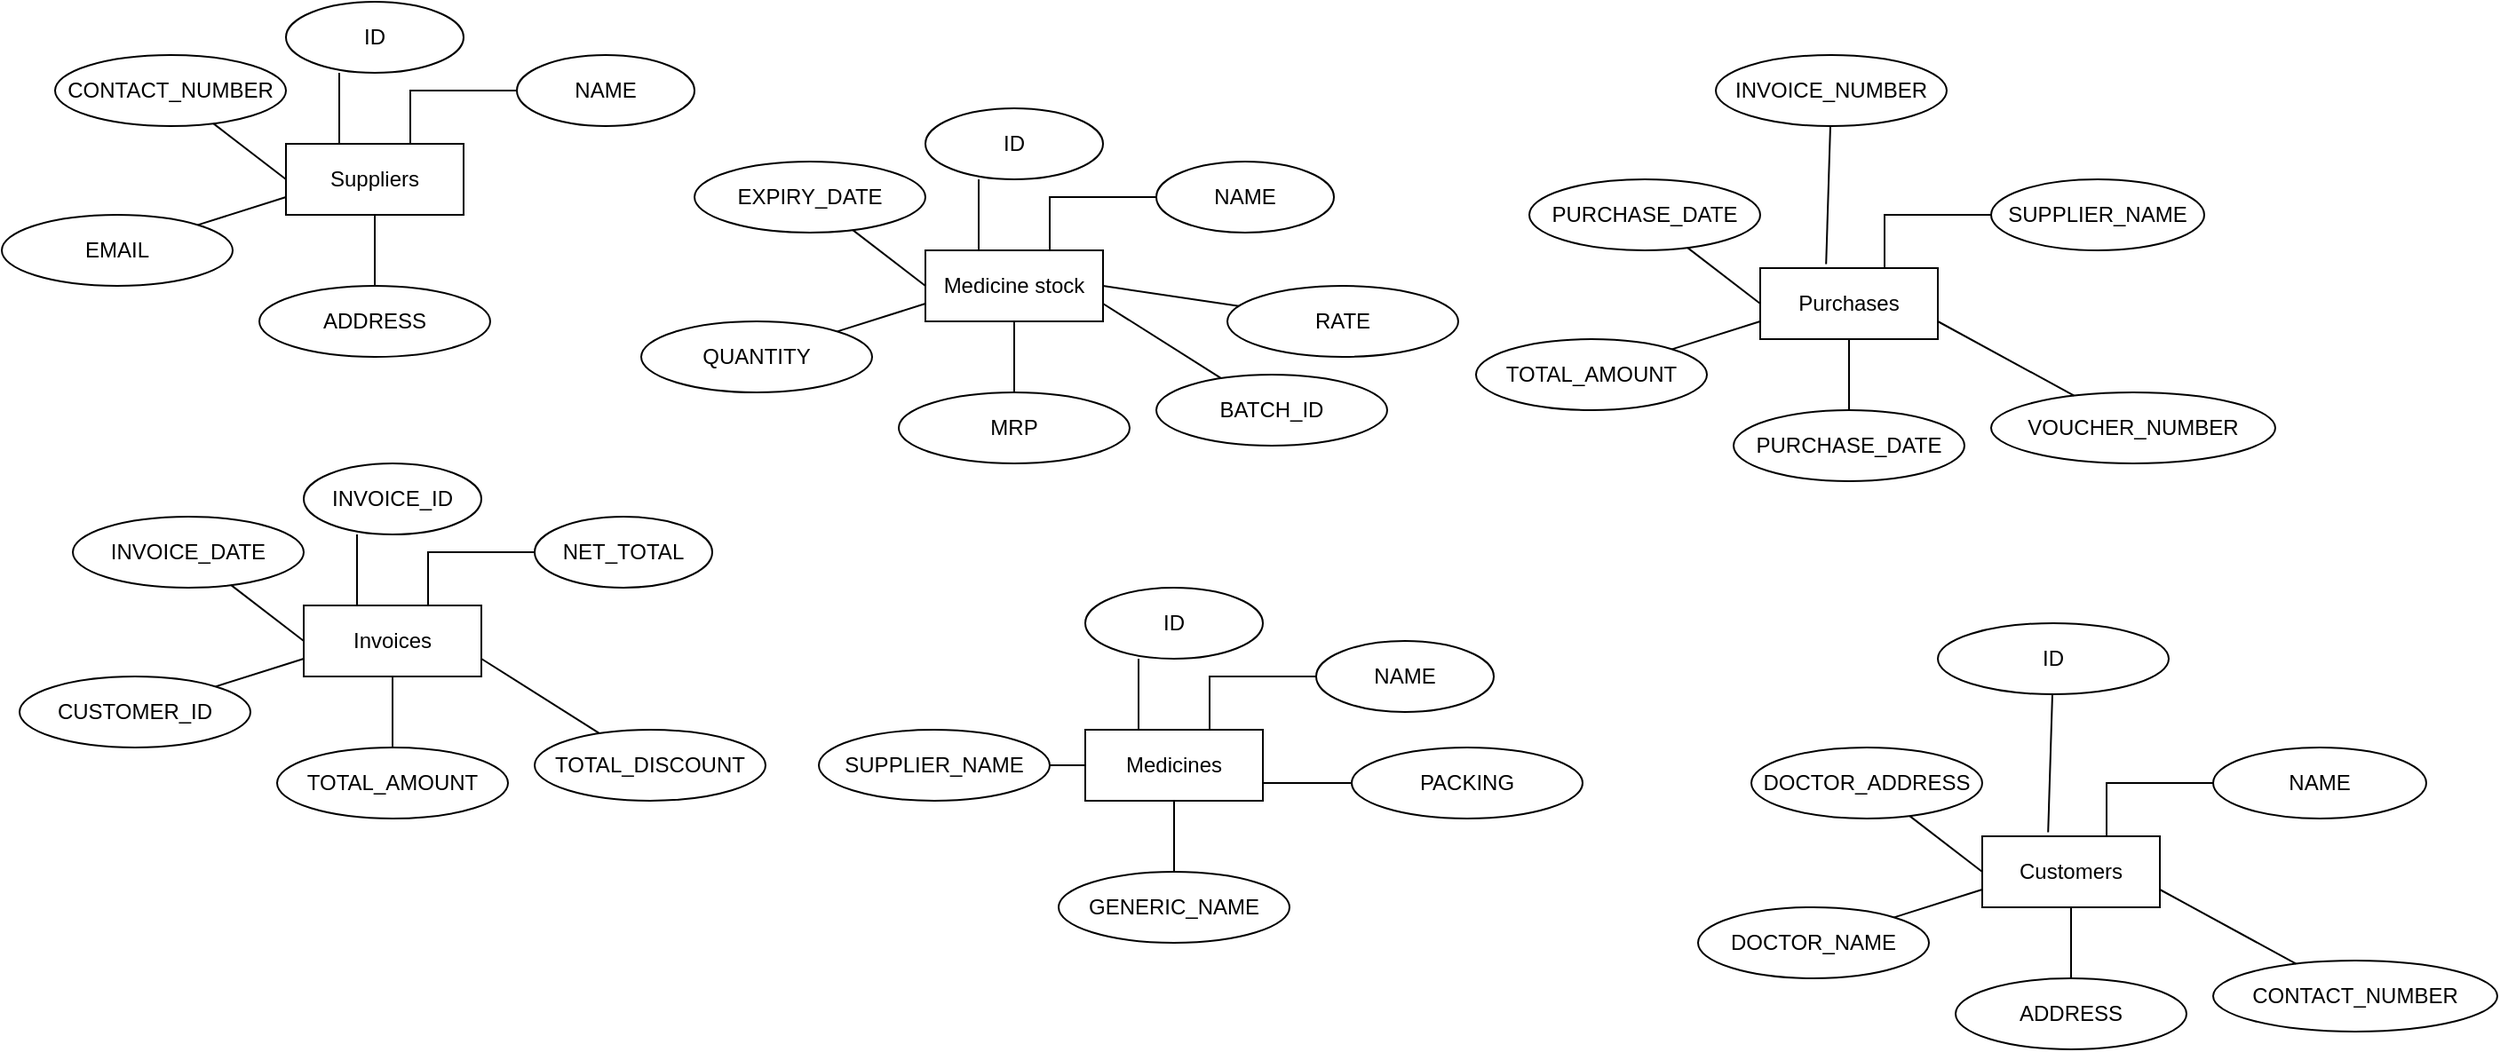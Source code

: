 <mxfile version="16.4.3" type="github">
  <diagram id="R2lEEEUBdFMjLlhIrx00" name="Page-1">
    <mxGraphModel dx="599" dy="679" grid="1" gridSize="10" guides="1" tooltips="1" connect="1" arrows="1" fold="1" page="1" pageScale="1" pageWidth="850" pageHeight="1100" math="0" shadow="0" extFonts="Permanent Marker^https://fonts.googleapis.com/css?family=Permanent+Marker">
      <root>
        <mxCell id="0" />
        <mxCell id="1" parent="0" />
        <mxCell id="fip5N9C-G7Y2aDPfU7Cz-6" value="Suppliers" style="whiteSpace=wrap;html=1;align=center;" vertex="1" parent="1">
          <mxGeometry x="340" y="190" width="100" height="40" as="geometry" />
        </mxCell>
        <mxCell id="fip5N9C-G7Y2aDPfU7Cz-7" value="ID" style="ellipse;whiteSpace=wrap;html=1;align=center;" vertex="1" parent="1">
          <mxGeometry x="340" y="110" width="100" height="40" as="geometry" />
        </mxCell>
        <mxCell id="fip5N9C-G7Y2aDPfU7Cz-8" value="NAME" style="ellipse;whiteSpace=wrap;html=1;align=center;" vertex="1" parent="1">
          <mxGeometry x="470" y="140" width="100" height="40" as="geometry" />
        </mxCell>
        <mxCell id="fip5N9C-G7Y2aDPfU7Cz-10" value="" style="endArrow=none;html=1;rounded=0;entryX=0.3;entryY=1;entryDx=0;entryDy=0;entryPerimeter=0;exitX=0.3;exitY=0;exitDx=0;exitDy=0;exitPerimeter=0;" edge="1" parent="1" source="fip5N9C-G7Y2aDPfU7Cz-6" target="fip5N9C-G7Y2aDPfU7Cz-7">
          <mxGeometry width="50" height="50" relative="1" as="geometry">
            <mxPoint x="360" y="200" as="sourcePoint" />
            <mxPoint x="410" y="150" as="targetPoint" />
          </mxGeometry>
        </mxCell>
        <mxCell id="fip5N9C-G7Y2aDPfU7Cz-11" value="" style="endArrow=none;html=1;rounded=0;entryX=0;entryY=0.5;entryDx=0;entryDy=0;exitX=0.7;exitY=0;exitDx=0;exitDy=0;exitPerimeter=0;" edge="1" parent="1" source="fip5N9C-G7Y2aDPfU7Cz-6" target="fip5N9C-G7Y2aDPfU7Cz-8">
          <mxGeometry width="50" height="50" relative="1" as="geometry">
            <mxPoint x="400" y="160" as="sourcePoint" />
            <mxPoint x="380" y="160" as="targetPoint" />
            <Array as="points">
              <mxPoint x="410" y="160" />
            </Array>
          </mxGeometry>
        </mxCell>
        <mxCell id="fip5N9C-G7Y2aDPfU7Cz-12" value="CONTACT_NUMBER" style="ellipse;whiteSpace=wrap;html=1;align=center;" vertex="1" parent="1">
          <mxGeometry x="210" y="140" width="130" height="40" as="geometry" />
        </mxCell>
        <mxCell id="fip5N9C-G7Y2aDPfU7Cz-13" value="" style="endArrow=none;html=1;rounded=0;exitX=0;exitY=0.5;exitDx=0;exitDy=0;" edge="1" parent="1" target="fip5N9C-G7Y2aDPfU7Cz-12" source="fip5N9C-G7Y2aDPfU7Cz-6">
          <mxGeometry width="50" height="50" relative="1" as="geometry">
            <mxPoint x="270" y="220" as="sourcePoint" />
            <mxPoint x="310" y="180" as="targetPoint" />
          </mxGeometry>
        </mxCell>
        <mxCell id="fip5N9C-G7Y2aDPfU7Cz-14" value="EMAIL" style="ellipse;whiteSpace=wrap;html=1;align=center;" vertex="1" parent="1">
          <mxGeometry x="180" y="230" width="130" height="40" as="geometry" />
        </mxCell>
        <mxCell id="fip5N9C-G7Y2aDPfU7Cz-15" value="" style="endArrow=none;html=1;rounded=0;exitX=0;exitY=0.75;exitDx=0;exitDy=0;" edge="1" parent="1" target="fip5N9C-G7Y2aDPfU7Cz-14" source="fip5N9C-G7Y2aDPfU7Cz-6">
          <mxGeometry width="50" height="50" relative="1" as="geometry">
            <mxPoint x="310" y="300" as="sourcePoint" />
            <mxPoint x="280" y="270" as="targetPoint" />
          </mxGeometry>
        </mxCell>
        <mxCell id="fip5N9C-G7Y2aDPfU7Cz-16" value="ADDRESS" style="ellipse;whiteSpace=wrap;html=1;align=center;" vertex="1" parent="1">
          <mxGeometry x="325" y="270" width="130" height="40" as="geometry" />
        </mxCell>
        <mxCell id="fip5N9C-G7Y2aDPfU7Cz-17" value="" style="endArrow=none;html=1;rounded=0;exitX=0.5;exitY=1;exitDx=0;exitDy=0;" edge="1" parent="1" target="fip5N9C-G7Y2aDPfU7Cz-16" source="fip5N9C-G7Y2aDPfU7Cz-6">
          <mxGeometry width="50" height="50" relative="1" as="geometry">
            <mxPoint x="410" y="240" as="sourcePoint" />
            <mxPoint x="425" y="310" as="targetPoint" />
          </mxGeometry>
        </mxCell>
        <mxCell id="fip5N9C-G7Y2aDPfU7Cz-18" value="Invoices" style="whiteSpace=wrap;html=1;align=center;" vertex="1" parent="1">
          <mxGeometry x="350" y="450" width="100" height="40" as="geometry" />
        </mxCell>
        <mxCell id="fip5N9C-G7Y2aDPfU7Cz-19" value="INVOICE_ID" style="ellipse;whiteSpace=wrap;html=1;align=center;" vertex="1" parent="1">
          <mxGeometry x="350" y="370" width="100" height="40" as="geometry" />
        </mxCell>
        <mxCell id="fip5N9C-G7Y2aDPfU7Cz-20" value="NET_TOTAL" style="ellipse;whiteSpace=wrap;html=1;align=center;" vertex="1" parent="1">
          <mxGeometry x="480" y="400" width="100" height="40" as="geometry" />
        </mxCell>
        <mxCell id="fip5N9C-G7Y2aDPfU7Cz-21" value="" style="endArrow=none;html=1;rounded=0;entryX=0.3;entryY=1;entryDx=0;entryDy=0;entryPerimeter=0;exitX=0.3;exitY=0;exitDx=0;exitDy=0;exitPerimeter=0;" edge="1" parent="1" source="fip5N9C-G7Y2aDPfU7Cz-18" target="fip5N9C-G7Y2aDPfU7Cz-19">
          <mxGeometry width="50" height="50" relative="1" as="geometry">
            <mxPoint x="370" y="460" as="sourcePoint" />
            <mxPoint x="420" y="410" as="targetPoint" />
          </mxGeometry>
        </mxCell>
        <mxCell id="fip5N9C-G7Y2aDPfU7Cz-22" value="" style="endArrow=none;html=1;rounded=0;entryX=0;entryY=0.5;entryDx=0;entryDy=0;exitX=0.7;exitY=0;exitDx=0;exitDy=0;exitPerimeter=0;" edge="1" parent="1" source="fip5N9C-G7Y2aDPfU7Cz-18" target="fip5N9C-G7Y2aDPfU7Cz-20">
          <mxGeometry width="50" height="50" relative="1" as="geometry">
            <mxPoint x="410" y="420" as="sourcePoint" />
            <mxPoint x="390" y="420" as="targetPoint" />
            <Array as="points">
              <mxPoint x="420" y="420" />
            </Array>
          </mxGeometry>
        </mxCell>
        <mxCell id="fip5N9C-G7Y2aDPfU7Cz-23" value="INVOICE_DATE" style="ellipse;whiteSpace=wrap;html=1;align=center;" vertex="1" parent="1">
          <mxGeometry x="220" y="400" width="130" height="40" as="geometry" />
        </mxCell>
        <mxCell id="fip5N9C-G7Y2aDPfU7Cz-24" value="" style="endArrow=none;html=1;rounded=0;exitX=0;exitY=0.5;exitDx=0;exitDy=0;" edge="1" parent="1" source="fip5N9C-G7Y2aDPfU7Cz-18" target="fip5N9C-G7Y2aDPfU7Cz-23">
          <mxGeometry width="50" height="50" relative="1" as="geometry">
            <mxPoint x="280" y="480" as="sourcePoint" />
            <mxPoint x="320" y="440" as="targetPoint" />
          </mxGeometry>
        </mxCell>
        <mxCell id="fip5N9C-G7Y2aDPfU7Cz-25" value="CUSTOMER_ID" style="ellipse;whiteSpace=wrap;html=1;align=center;" vertex="1" parent="1">
          <mxGeometry x="190" y="490" width="130" height="40" as="geometry" />
        </mxCell>
        <mxCell id="fip5N9C-G7Y2aDPfU7Cz-26" value="" style="endArrow=none;html=1;rounded=0;exitX=0;exitY=0.75;exitDx=0;exitDy=0;" edge="1" parent="1" source="fip5N9C-G7Y2aDPfU7Cz-18" target="fip5N9C-G7Y2aDPfU7Cz-25">
          <mxGeometry width="50" height="50" relative="1" as="geometry">
            <mxPoint x="320" y="560" as="sourcePoint" />
            <mxPoint x="290" y="530" as="targetPoint" />
          </mxGeometry>
        </mxCell>
        <mxCell id="fip5N9C-G7Y2aDPfU7Cz-27" value="TOTAL_AMOUNT" style="ellipse;whiteSpace=wrap;html=1;align=center;" vertex="1" parent="1">
          <mxGeometry x="335" y="530" width="130" height="40" as="geometry" />
        </mxCell>
        <mxCell id="fip5N9C-G7Y2aDPfU7Cz-28" value="" style="endArrow=none;html=1;rounded=0;exitX=0.5;exitY=1;exitDx=0;exitDy=0;" edge="1" parent="1" source="fip5N9C-G7Y2aDPfU7Cz-18" target="fip5N9C-G7Y2aDPfU7Cz-27">
          <mxGeometry width="50" height="50" relative="1" as="geometry">
            <mxPoint x="420" y="500" as="sourcePoint" />
            <mxPoint x="435" y="570" as="targetPoint" />
          </mxGeometry>
        </mxCell>
        <mxCell id="fip5N9C-G7Y2aDPfU7Cz-29" value="TOTAL_DISCOUNT" style="ellipse;whiteSpace=wrap;html=1;align=center;" vertex="1" parent="1">
          <mxGeometry x="480" y="520" width="130" height="40" as="geometry" />
        </mxCell>
        <mxCell id="fip5N9C-G7Y2aDPfU7Cz-30" value="" style="endArrow=none;html=1;rounded=0;exitX=1;exitY=0.75;exitDx=0;exitDy=0;" edge="1" parent="1" target="fip5N9C-G7Y2aDPfU7Cz-29" source="fip5N9C-G7Y2aDPfU7Cz-18">
          <mxGeometry width="50" height="50" relative="1" as="geometry">
            <mxPoint x="545" y="480" as="sourcePoint" />
            <mxPoint x="580" y="560" as="targetPoint" />
          </mxGeometry>
        </mxCell>
        <mxCell id="fip5N9C-G7Y2aDPfU7Cz-31" value="Medicine stock" style="whiteSpace=wrap;html=1;align=center;" vertex="1" parent="1">
          <mxGeometry x="700" y="250" width="100" height="40" as="geometry" />
        </mxCell>
        <mxCell id="fip5N9C-G7Y2aDPfU7Cz-32" value="ID" style="ellipse;whiteSpace=wrap;html=1;align=center;" vertex="1" parent="1">
          <mxGeometry x="700" y="170" width="100" height="40" as="geometry" />
        </mxCell>
        <mxCell id="fip5N9C-G7Y2aDPfU7Cz-33" value="NAME" style="ellipse;whiteSpace=wrap;html=1;align=center;" vertex="1" parent="1">
          <mxGeometry x="830" y="200" width="100" height="40" as="geometry" />
        </mxCell>
        <mxCell id="fip5N9C-G7Y2aDPfU7Cz-34" value="" style="endArrow=none;html=1;rounded=0;entryX=0.3;entryY=1;entryDx=0;entryDy=0;entryPerimeter=0;exitX=0.3;exitY=0;exitDx=0;exitDy=0;exitPerimeter=0;" edge="1" parent="1" source="fip5N9C-G7Y2aDPfU7Cz-31" target="fip5N9C-G7Y2aDPfU7Cz-32">
          <mxGeometry width="50" height="50" relative="1" as="geometry">
            <mxPoint x="720" y="260" as="sourcePoint" />
            <mxPoint x="770" y="210" as="targetPoint" />
          </mxGeometry>
        </mxCell>
        <mxCell id="fip5N9C-G7Y2aDPfU7Cz-35" value="" style="endArrow=none;html=1;rounded=0;entryX=0;entryY=0.5;entryDx=0;entryDy=0;exitX=0.7;exitY=0;exitDx=0;exitDy=0;exitPerimeter=0;" edge="1" parent="1" source="fip5N9C-G7Y2aDPfU7Cz-31" target="fip5N9C-G7Y2aDPfU7Cz-33">
          <mxGeometry width="50" height="50" relative="1" as="geometry">
            <mxPoint x="760" y="220" as="sourcePoint" />
            <mxPoint x="740" y="220" as="targetPoint" />
            <Array as="points">
              <mxPoint x="770" y="220" />
            </Array>
          </mxGeometry>
        </mxCell>
        <mxCell id="fip5N9C-G7Y2aDPfU7Cz-36" value="EXPIRY_DATE" style="ellipse;whiteSpace=wrap;html=1;align=center;" vertex="1" parent="1">
          <mxGeometry x="570" y="200" width="130" height="40" as="geometry" />
        </mxCell>
        <mxCell id="fip5N9C-G7Y2aDPfU7Cz-37" value="" style="endArrow=none;html=1;rounded=0;exitX=0;exitY=0.5;exitDx=0;exitDy=0;" edge="1" parent="1" source="fip5N9C-G7Y2aDPfU7Cz-31" target="fip5N9C-G7Y2aDPfU7Cz-36">
          <mxGeometry width="50" height="50" relative="1" as="geometry">
            <mxPoint x="630" y="280" as="sourcePoint" />
            <mxPoint x="670" y="240" as="targetPoint" />
          </mxGeometry>
        </mxCell>
        <mxCell id="fip5N9C-G7Y2aDPfU7Cz-38" value="QUANTITY" style="ellipse;whiteSpace=wrap;html=1;align=center;" vertex="1" parent="1">
          <mxGeometry x="540" y="290" width="130" height="40" as="geometry" />
        </mxCell>
        <mxCell id="fip5N9C-G7Y2aDPfU7Cz-39" value="" style="endArrow=none;html=1;rounded=0;exitX=0;exitY=0.75;exitDx=0;exitDy=0;" edge="1" parent="1" source="fip5N9C-G7Y2aDPfU7Cz-31" target="fip5N9C-G7Y2aDPfU7Cz-38">
          <mxGeometry width="50" height="50" relative="1" as="geometry">
            <mxPoint x="670" y="360" as="sourcePoint" />
            <mxPoint x="640" y="330" as="targetPoint" />
          </mxGeometry>
        </mxCell>
        <mxCell id="fip5N9C-G7Y2aDPfU7Cz-40" value="MRP" style="ellipse;whiteSpace=wrap;html=1;align=center;" vertex="1" parent="1">
          <mxGeometry x="685" y="330" width="130" height="40" as="geometry" />
        </mxCell>
        <mxCell id="fip5N9C-G7Y2aDPfU7Cz-41" value="" style="endArrow=none;html=1;rounded=0;exitX=0.5;exitY=1;exitDx=0;exitDy=0;" edge="1" parent="1" source="fip5N9C-G7Y2aDPfU7Cz-31" target="fip5N9C-G7Y2aDPfU7Cz-40">
          <mxGeometry width="50" height="50" relative="1" as="geometry">
            <mxPoint x="770" y="300" as="sourcePoint" />
            <mxPoint x="785" y="370" as="targetPoint" />
          </mxGeometry>
        </mxCell>
        <mxCell id="fip5N9C-G7Y2aDPfU7Cz-42" value="BATCH_ID" style="ellipse;whiteSpace=wrap;html=1;align=center;" vertex="1" parent="1">
          <mxGeometry x="830" y="320" width="130" height="40" as="geometry" />
        </mxCell>
        <mxCell id="fip5N9C-G7Y2aDPfU7Cz-43" value="" style="endArrow=none;html=1;rounded=0;exitX=1;exitY=0.75;exitDx=0;exitDy=0;" edge="1" parent="1" source="fip5N9C-G7Y2aDPfU7Cz-31" target="fip5N9C-G7Y2aDPfU7Cz-42">
          <mxGeometry width="50" height="50" relative="1" as="geometry">
            <mxPoint x="895" y="280" as="sourcePoint" />
            <mxPoint x="930" y="360" as="targetPoint" />
          </mxGeometry>
        </mxCell>
        <mxCell id="fip5N9C-G7Y2aDPfU7Cz-44" value="RATE" style="ellipse;whiteSpace=wrap;html=1;align=center;" vertex="1" parent="1">
          <mxGeometry x="870" y="270" width="130" height="40" as="geometry" />
        </mxCell>
        <mxCell id="fip5N9C-G7Y2aDPfU7Cz-45" value="" style="endArrow=none;html=1;rounded=0;exitX=1;exitY=0.5;exitDx=0;exitDy=0;" edge="1" parent="1" target="fip5N9C-G7Y2aDPfU7Cz-44" source="fip5N9C-G7Y2aDPfU7Cz-31">
          <mxGeometry width="50" height="50" relative="1" as="geometry">
            <mxPoint x="840.0" y="230" as="sourcePoint" />
            <mxPoint x="970" y="310" as="targetPoint" />
          </mxGeometry>
        </mxCell>
        <mxCell id="fip5N9C-G7Y2aDPfU7Cz-46" value="Medicines" style="whiteSpace=wrap;html=1;align=center;" vertex="1" parent="1">
          <mxGeometry x="790" y="520" width="100" height="40" as="geometry" />
        </mxCell>
        <mxCell id="fip5N9C-G7Y2aDPfU7Cz-47" value="ID" style="ellipse;whiteSpace=wrap;html=1;align=center;" vertex="1" parent="1">
          <mxGeometry x="790" y="440" width="100" height="40" as="geometry" />
        </mxCell>
        <mxCell id="fip5N9C-G7Y2aDPfU7Cz-48" value="NAME" style="ellipse;whiteSpace=wrap;html=1;align=center;" vertex="1" parent="1">
          <mxGeometry x="920" y="470" width="100" height="40" as="geometry" />
        </mxCell>
        <mxCell id="fip5N9C-G7Y2aDPfU7Cz-49" value="" style="endArrow=none;html=1;rounded=0;entryX=0.3;entryY=1;entryDx=0;entryDy=0;entryPerimeter=0;exitX=0.3;exitY=0;exitDx=0;exitDy=0;exitPerimeter=0;" edge="1" parent="1" source="fip5N9C-G7Y2aDPfU7Cz-46" target="fip5N9C-G7Y2aDPfU7Cz-47">
          <mxGeometry width="50" height="50" relative="1" as="geometry">
            <mxPoint x="810" y="530" as="sourcePoint" />
            <mxPoint x="860" y="480" as="targetPoint" />
          </mxGeometry>
        </mxCell>
        <mxCell id="fip5N9C-G7Y2aDPfU7Cz-50" value="" style="endArrow=none;html=1;rounded=0;entryX=0;entryY=0.5;entryDx=0;entryDy=0;exitX=0.7;exitY=0;exitDx=0;exitDy=0;exitPerimeter=0;" edge="1" parent="1" source="fip5N9C-G7Y2aDPfU7Cz-46" target="fip5N9C-G7Y2aDPfU7Cz-48">
          <mxGeometry width="50" height="50" relative="1" as="geometry">
            <mxPoint x="850" y="490" as="sourcePoint" />
            <mxPoint x="830" y="490" as="targetPoint" />
            <Array as="points">
              <mxPoint x="860" y="490" />
            </Array>
          </mxGeometry>
        </mxCell>
        <mxCell id="fip5N9C-G7Y2aDPfU7Cz-53" value="SUPPLIER_NAME" style="ellipse;whiteSpace=wrap;html=1;align=center;" vertex="1" parent="1">
          <mxGeometry x="640" y="520" width="130" height="40" as="geometry" />
        </mxCell>
        <mxCell id="fip5N9C-G7Y2aDPfU7Cz-54" value="" style="endArrow=none;html=1;rounded=0;exitX=0;exitY=0.5;exitDx=0;exitDy=0;" edge="1" parent="1" source="fip5N9C-G7Y2aDPfU7Cz-46" target="fip5N9C-G7Y2aDPfU7Cz-53">
          <mxGeometry width="50" height="50" relative="1" as="geometry">
            <mxPoint x="760" y="630" as="sourcePoint" />
            <mxPoint x="730" y="600" as="targetPoint" />
          </mxGeometry>
        </mxCell>
        <mxCell id="fip5N9C-G7Y2aDPfU7Cz-55" value="GENERIC_NAME" style="ellipse;whiteSpace=wrap;html=1;align=center;" vertex="1" parent="1">
          <mxGeometry x="775" y="600" width="130" height="40" as="geometry" />
        </mxCell>
        <mxCell id="fip5N9C-G7Y2aDPfU7Cz-56" value="" style="endArrow=none;html=1;rounded=0;exitX=0.5;exitY=1;exitDx=0;exitDy=0;" edge="1" parent="1" source="fip5N9C-G7Y2aDPfU7Cz-46" target="fip5N9C-G7Y2aDPfU7Cz-55">
          <mxGeometry width="50" height="50" relative="1" as="geometry">
            <mxPoint x="860" y="570" as="sourcePoint" />
            <mxPoint x="875" y="640" as="targetPoint" />
          </mxGeometry>
        </mxCell>
        <mxCell id="fip5N9C-G7Y2aDPfU7Cz-57" value="PACKING" style="ellipse;whiteSpace=wrap;html=1;align=center;" vertex="1" parent="1">
          <mxGeometry x="940" y="530" width="130" height="40" as="geometry" />
        </mxCell>
        <mxCell id="fip5N9C-G7Y2aDPfU7Cz-58" value="" style="endArrow=none;html=1;rounded=0;exitX=1;exitY=0.75;exitDx=0;exitDy=0;" edge="1" parent="1" source="fip5N9C-G7Y2aDPfU7Cz-46" target="fip5N9C-G7Y2aDPfU7Cz-57">
          <mxGeometry width="50" height="50" relative="1" as="geometry">
            <mxPoint x="985" y="550" as="sourcePoint" />
            <mxPoint x="1020" y="630" as="targetPoint" />
          </mxGeometry>
        </mxCell>
        <mxCell id="fip5N9C-G7Y2aDPfU7Cz-60" value="Purchases" style="whiteSpace=wrap;html=1;align=center;" vertex="1" parent="1">
          <mxGeometry x="1170" y="260" width="100" height="40" as="geometry" />
        </mxCell>
        <mxCell id="fip5N9C-G7Y2aDPfU7Cz-62" value="SUPPLIER_NAME" style="ellipse;whiteSpace=wrap;html=1;align=center;" vertex="1" parent="1">
          <mxGeometry x="1300" y="210" width="120" height="40" as="geometry" />
        </mxCell>
        <mxCell id="fip5N9C-G7Y2aDPfU7Cz-64" value="" style="endArrow=none;html=1;rounded=0;entryX=0;entryY=0.5;entryDx=0;entryDy=0;exitX=0.7;exitY=0;exitDx=0;exitDy=0;exitPerimeter=0;" edge="1" parent="1" source="fip5N9C-G7Y2aDPfU7Cz-60" target="fip5N9C-G7Y2aDPfU7Cz-62">
          <mxGeometry width="50" height="50" relative="1" as="geometry">
            <mxPoint x="1230" y="230" as="sourcePoint" />
            <mxPoint x="1210" y="230" as="targetPoint" />
            <Array as="points">
              <mxPoint x="1240" y="230" />
            </Array>
          </mxGeometry>
        </mxCell>
        <mxCell id="fip5N9C-G7Y2aDPfU7Cz-65" value="PURCHASE_DATE" style="ellipse;whiteSpace=wrap;html=1;align=center;" vertex="1" parent="1">
          <mxGeometry x="1040" y="210" width="130" height="40" as="geometry" />
        </mxCell>
        <mxCell id="fip5N9C-G7Y2aDPfU7Cz-66" value="" style="endArrow=none;html=1;rounded=0;exitX=0;exitY=0.5;exitDx=0;exitDy=0;" edge="1" parent="1" source="fip5N9C-G7Y2aDPfU7Cz-60" target="fip5N9C-G7Y2aDPfU7Cz-65">
          <mxGeometry width="50" height="50" relative="1" as="geometry">
            <mxPoint x="1100" y="290" as="sourcePoint" />
            <mxPoint x="1140" y="250" as="targetPoint" />
          </mxGeometry>
        </mxCell>
        <mxCell id="fip5N9C-G7Y2aDPfU7Cz-67" value="TOTAL_AMOUNT" style="ellipse;whiteSpace=wrap;html=1;align=center;" vertex="1" parent="1">
          <mxGeometry x="1010" y="300" width="130" height="40" as="geometry" />
        </mxCell>
        <mxCell id="fip5N9C-G7Y2aDPfU7Cz-68" value="" style="endArrow=none;html=1;rounded=0;exitX=0;exitY=0.75;exitDx=0;exitDy=0;" edge="1" parent="1" source="fip5N9C-G7Y2aDPfU7Cz-60" target="fip5N9C-G7Y2aDPfU7Cz-67">
          <mxGeometry width="50" height="50" relative="1" as="geometry">
            <mxPoint x="1140" y="370" as="sourcePoint" />
            <mxPoint x="1110" y="340" as="targetPoint" />
          </mxGeometry>
        </mxCell>
        <mxCell id="fip5N9C-G7Y2aDPfU7Cz-69" value="PURCHASE_DATE" style="ellipse;whiteSpace=wrap;html=1;align=center;" vertex="1" parent="1">
          <mxGeometry x="1155" y="340" width="130" height="40" as="geometry" />
        </mxCell>
        <mxCell id="fip5N9C-G7Y2aDPfU7Cz-70" value="" style="endArrow=none;html=1;rounded=0;exitX=0.5;exitY=1;exitDx=0;exitDy=0;" edge="1" parent="1" source="fip5N9C-G7Y2aDPfU7Cz-60" target="fip5N9C-G7Y2aDPfU7Cz-69">
          <mxGeometry width="50" height="50" relative="1" as="geometry">
            <mxPoint x="1240" y="310" as="sourcePoint" />
            <mxPoint x="1255" y="380" as="targetPoint" />
          </mxGeometry>
        </mxCell>
        <mxCell id="fip5N9C-G7Y2aDPfU7Cz-71" value="VOUCHER_NUMBER" style="ellipse;whiteSpace=wrap;html=1;align=center;" vertex="1" parent="1">
          <mxGeometry x="1300" y="330" width="160" height="40" as="geometry" />
        </mxCell>
        <mxCell id="fip5N9C-G7Y2aDPfU7Cz-72" value="" style="endArrow=none;html=1;rounded=0;exitX=1;exitY=0.75;exitDx=0;exitDy=0;" edge="1" parent="1" source="fip5N9C-G7Y2aDPfU7Cz-60" target="fip5N9C-G7Y2aDPfU7Cz-71">
          <mxGeometry width="50" height="50" relative="1" as="geometry">
            <mxPoint x="1365" y="290" as="sourcePoint" />
            <mxPoint x="1400" y="370" as="targetPoint" />
          </mxGeometry>
        </mxCell>
        <mxCell id="fip5N9C-G7Y2aDPfU7Cz-73" value="INVOICE_NUMBER" style="ellipse;whiteSpace=wrap;html=1;align=center;" vertex="1" parent="1">
          <mxGeometry x="1145" y="140" width="130" height="40" as="geometry" />
        </mxCell>
        <mxCell id="fip5N9C-G7Y2aDPfU7Cz-74" value="" style="endArrow=none;html=1;rounded=0;exitX=0.371;exitY=-0.057;exitDx=0;exitDy=0;exitPerimeter=0;" edge="1" parent="1" source="fip5N9C-G7Y2aDPfU7Cz-60" target="fip5N9C-G7Y2aDPfU7Cz-73">
          <mxGeometry width="50" height="50" relative="1" as="geometry">
            <mxPoint x="1210" y="250" as="sourcePoint" />
            <mxPoint x="1440" y="320" as="targetPoint" />
          </mxGeometry>
        </mxCell>
        <mxCell id="fip5N9C-G7Y2aDPfU7Cz-75" value="Customers" style="whiteSpace=wrap;html=1;align=center;" vertex="1" parent="1">
          <mxGeometry x="1295" y="580" width="100" height="40" as="geometry" />
        </mxCell>
        <mxCell id="fip5N9C-G7Y2aDPfU7Cz-76" value="NAME" style="ellipse;whiteSpace=wrap;html=1;align=center;" vertex="1" parent="1">
          <mxGeometry x="1425" y="530" width="120" height="40" as="geometry" />
        </mxCell>
        <mxCell id="fip5N9C-G7Y2aDPfU7Cz-77" value="" style="endArrow=none;html=1;rounded=0;entryX=0;entryY=0.5;entryDx=0;entryDy=0;exitX=0.7;exitY=0;exitDx=0;exitDy=0;exitPerimeter=0;" edge="1" parent="1" source="fip5N9C-G7Y2aDPfU7Cz-75" target="fip5N9C-G7Y2aDPfU7Cz-76">
          <mxGeometry width="50" height="50" relative="1" as="geometry">
            <mxPoint x="1355" y="550" as="sourcePoint" />
            <mxPoint x="1335" y="550" as="targetPoint" />
            <Array as="points">
              <mxPoint x="1365" y="550" />
            </Array>
          </mxGeometry>
        </mxCell>
        <mxCell id="fip5N9C-G7Y2aDPfU7Cz-78" value="DOCTOR_ADDRESS" style="ellipse;whiteSpace=wrap;html=1;align=center;" vertex="1" parent="1">
          <mxGeometry x="1165" y="530" width="130" height="40" as="geometry" />
        </mxCell>
        <mxCell id="fip5N9C-G7Y2aDPfU7Cz-79" value="" style="endArrow=none;html=1;rounded=0;exitX=0;exitY=0.5;exitDx=0;exitDy=0;" edge="1" parent="1" source="fip5N9C-G7Y2aDPfU7Cz-75" target="fip5N9C-G7Y2aDPfU7Cz-78">
          <mxGeometry width="50" height="50" relative="1" as="geometry">
            <mxPoint x="1225" y="610" as="sourcePoint" />
            <mxPoint x="1265" y="570" as="targetPoint" />
          </mxGeometry>
        </mxCell>
        <mxCell id="fip5N9C-G7Y2aDPfU7Cz-80" value="DOCTOR_NAME" style="ellipse;whiteSpace=wrap;html=1;align=center;" vertex="1" parent="1">
          <mxGeometry x="1135" y="620" width="130" height="40" as="geometry" />
        </mxCell>
        <mxCell id="fip5N9C-G7Y2aDPfU7Cz-81" value="" style="endArrow=none;html=1;rounded=0;exitX=0;exitY=0.75;exitDx=0;exitDy=0;" edge="1" parent="1" source="fip5N9C-G7Y2aDPfU7Cz-75" target="fip5N9C-G7Y2aDPfU7Cz-80">
          <mxGeometry width="50" height="50" relative="1" as="geometry">
            <mxPoint x="1265" y="690" as="sourcePoint" />
            <mxPoint x="1235" y="660" as="targetPoint" />
          </mxGeometry>
        </mxCell>
        <mxCell id="fip5N9C-G7Y2aDPfU7Cz-82" value="ADDRESS" style="ellipse;whiteSpace=wrap;html=1;align=center;" vertex="1" parent="1">
          <mxGeometry x="1280" y="660" width="130" height="40" as="geometry" />
        </mxCell>
        <mxCell id="fip5N9C-G7Y2aDPfU7Cz-83" value="" style="endArrow=none;html=1;rounded=0;exitX=0.5;exitY=1;exitDx=0;exitDy=0;" edge="1" parent="1" source="fip5N9C-G7Y2aDPfU7Cz-75" target="fip5N9C-G7Y2aDPfU7Cz-82">
          <mxGeometry width="50" height="50" relative="1" as="geometry">
            <mxPoint x="1365" y="630" as="sourcePoint" />
            <mxPoint x="1380" y="700" as="targetPoint" />
          </mxGeometry>
        </mxCell>
        <mxCell id="fip5N9C-G7Y2aDPfU7Cz-84" value="CONTACT_NUMBER" style="ellipse;whiteSpace=wrap;html=1;align=center;" vertex="1" parent="1">
          <mxGeometry x="1425" y="650" width="160" height="40" as="geometry" />
        </mxCell>
        <mxCell id="fip5N9C-G7Y2aDPfU7Cz-85" value="" style="endArrow=none;html=1;rounded=0;exitX=1;exitY=0.75;exitDx=0;exitDy=0;" edge="1" parent="1" source="fip5N9C-G7Y2aDPfU7Cz-75" target="fip5N9C-G7Y2aDPfU7Cz-84">
          <mxGeometry width="50" height="50" relative="1" as="geometry">
            <mxPoint x="1490" y="610" as="sourcePoint" />
            <mxPoint x="1525" y="690" as="targetPoint" />
          </mxGeometry>
        </mxCell>
        <mxCell id="fip5N9C-G7Y2aDPfU7Cz-86" value="ID" style="ellipse;whiteSpace=wrap;html=1;align=center;" vertex="1" parent="1">
          <mxGeometry x="1270" y="460" width="130" height="40" as="geometry" />
        </mxCell>
        <mxCell id="fip5N9C-G7Y2aDPfU7Cz-87" value="" style="endArrow=none;html=1;rounded=0;exitX=0.371;exitY=-0.057;exitDx=0;exitDy=0;exitPerimeter=0;" edge="1" parent="1" source="fip5N9C-G7Y2aDPfU7Cz-75" target="fip5N9C-G7Y2aDPfU7Cz-86">
          <mxGeometry width="50" height="50" relative="1" as="geometry">
            <mxPoint x="1335" y="570" as="sourcePoint" />
            <mxPoint x="1565" y="640" as="targetPoint" />
          </mxGeometry>
        </mxCell>
      </root>
    </mxGraphModel>
  </diagram>
</mxfile>
